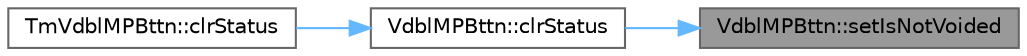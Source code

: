 digraph "VdblMPBttn::setIsNotVoided"
{
 // LATEX_PDF_SIZE
  bgcolor="transparent";
  edge [fontname=Helvetica,fontsize=10,labelfontname=Helvetica,labelfontsize=10];
  node [fontname=Helvetica,fontsize=10,shape=box,height=0.2,width=0.4];
  rankdir="RL";
  Node1 [id="Node000001",label="VdblMPBttn::setIsNotVoided",height=0.2,width=0.4,color="gray40", fillcolor="grey60", style="filled", fontcolor="black",tooltip="Sets the value of the isVoided attribute flag to false."];
  Node1 -> Node2 [id="edge1_Node000001_Node000002",dir="back",color="steelblue1",style="solid",tooltip=" "];
  Node2 [id="Node000002",label="VdblMPBttn::clrStatus",height=0.2,width=0.4,color="grey40", fillcolor="white", style="filled",URL="$class_vdbl_m_p_bttn.html#a7ea82534da6a8f39d9715a3126387d30",tooltip="See DbncdMPBttn::clrStatus(bool)"];
  Node2 -> Node3 [id="edge2_Node000002_Node000003",dir="back",color="steelblue1",style="solid",tooltip=" "];
  Node3 [id="Node000003",label="TmVdblMPBttn::clrStatus",height=0.2,width=0.4,color="grey40", fillcolor="white", style="filled",URL="$class_tm_vdbl_m_p_bttn.html#a33bb7f6a78ea9c912a6d2c906ef756e5",tooltip="See DbncdMPBttn::clrStatus(bool)"];
}
